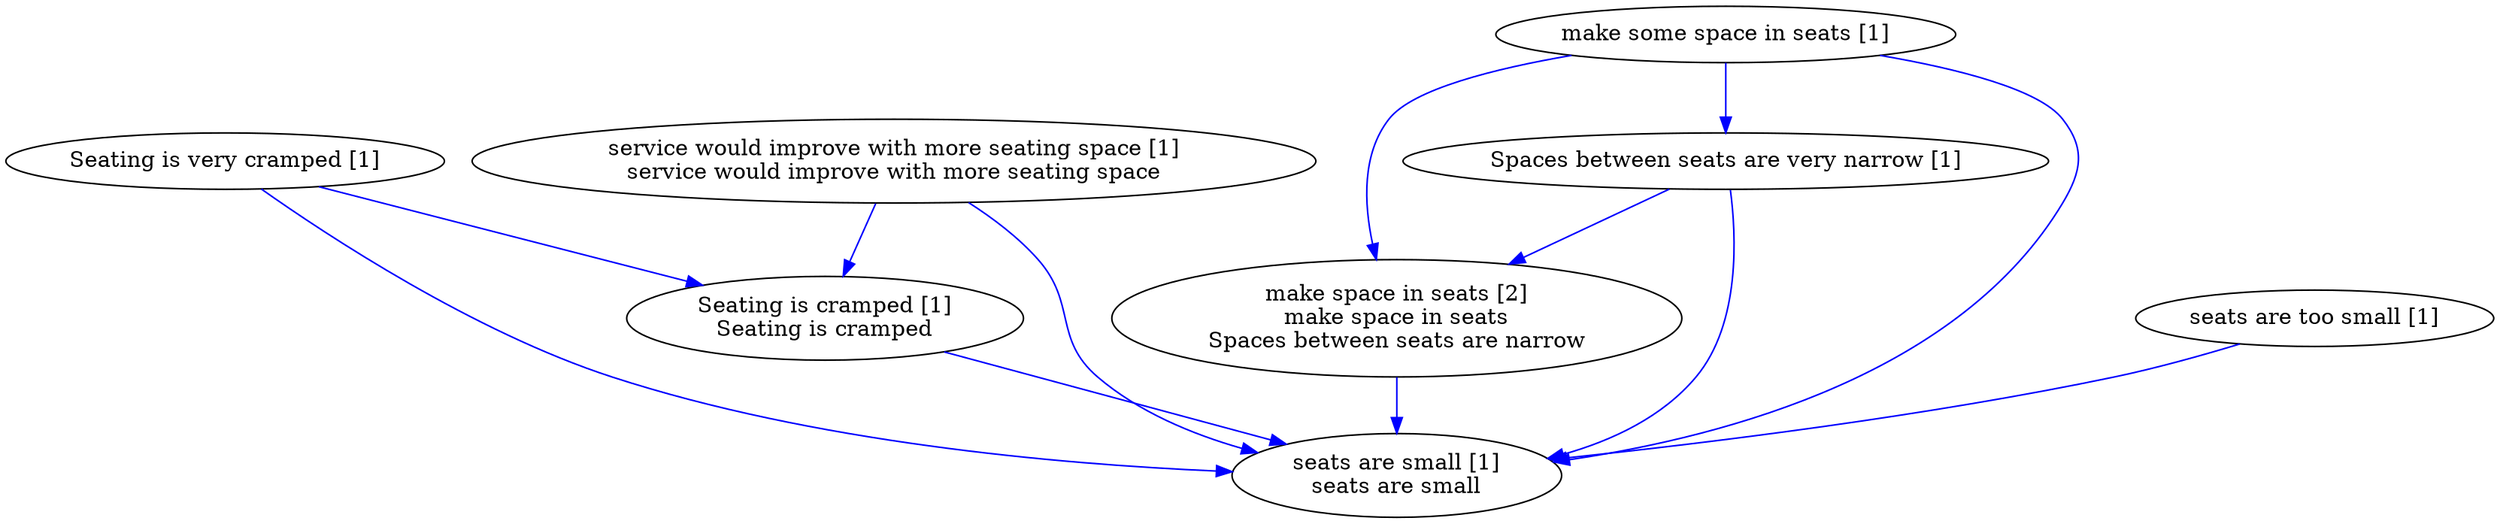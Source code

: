 digraph collapsedGraph {
"make space in seats [2]\nmake space in seats\nSpaces between seats are narrow""Seating is very cramped [1]""Seating is cramped [1]\nSeating is cramped""Spaces between seats are very narrow [1]""make some space in seats [1]""seats are too small [1]""seats are small [1]\nseats are small""service would improve with more seating space [1]\nservice would improve with more seating space""Spaces between seats are very narrow [1]" -> "make space in seats [2]\nmake space in seats\nSpaces between seats are narrow" [color=blue]
"Seating is very cramped [1]" -> "seats are small [1]\nseats are small" [color=blue]
"make some space in seats [1]" -> "Spaces between seats are very narrow [1]" [color=blue]
"make space in seats [2]\nmake space in seats\nSpaces between seats are narrow" -> "seats are small [1]\nseats are small" [color=blue]
"make some space in seats [1]" -> "make space in seats [2]\nmake space in seats\nSpaces between seats are narrow" [color=blue]
"make some space in seats [1]" -> "seats are small [1]\nseats are small" [color=blue]
"Spaces between seats are very narrow [1]" -> "seats are small [1]\nseats are small" [color=blue]
"service would improve with more seating space [1]\nservice would improve with more seating space" -> "Seating is cramped [1]\nSeating is cramped" [color=blue]
"service would improve with more seating space [1]\nservice would improve with more seating space" -> "seats are small [1]\nseats are small" [color=blue]
"Seating is cramped [1]\nSeating is cramped" -> "seats are small [1]\nseats are small" [color=blue]
"Seating is very cramped [1]" -> "Seating is cramped [1]\nSeating is cramped" [color=blue]
"seats are too small [1]" -> "seats are small [1]\nseats are small" [color=blue]
}